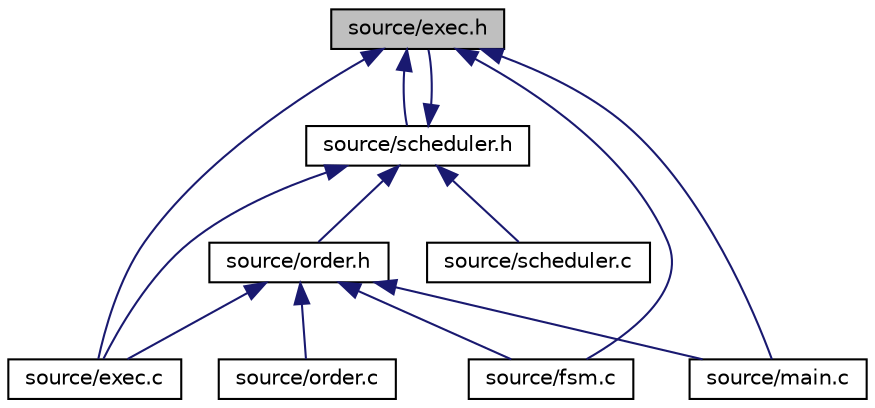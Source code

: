 digraph "source/exec.h"
{
  edge [fontname="Helvetica",fontsize="10",labelfontname="Helvetica",labelfontsize="10"];
  node [fontname="Helvetica",fontsize="10",shape=record];
  Node4 [label="source/exec.h",height=0.2,width=0.4,color="black", fillcolor="grey75", style="filled", fontcolor="black"];
  Node4 -> Node5 [dir="back",color="midnightblue",fontsize="10",style="solid"];
  Node5 [label="source/exec.c",height=0.2,width=0.4,color="black", fillcolor="white", style="filled",URL="$exec_8c_source.html"];
  Node4 -> Node6 [dir="back",color="midnightblue",fontsize="10",style="solid"];
  Node6 [label="source/scheduler.h",height=0.2,width=0.4,color="black", fillcolor="white", style="filled",URL="$scheduler_8h.html",tooltip="A library for doing operations on queues. "];
  Node6 -> Node4 [dir="back",color="midnightblue",fontsize="10",style="solid"];
  Node6 -> Node7 [dir="back",color="midnightblue",fontsize="10",style="solid"];
  Node7 [label="source/order.h",height=0.2,width=0.4,color="black", fillcolor="white", style="filled",URL="$order_8h.html",tooltip="A library for adding and deleting orders in the queues and to fetch the queues themselves. "];
  Node7 -> Node5 [dir="back",color="midnightblue",fontsize="10",style="solid"];
  Node7 -> Node8 [dir="back",color="midnightblue",fontsize="10",style="solid"];
  Node8 [label="source/fsm.c",height=0.2,width=0.4,color="black", fillcolor="white", style="filled",URL="$fsm_8c_source.html"];
  Node7 -> Node9 [dir="back",color="midnightblue",fontsize="10",style="solid"];
  Node9 [label="source/main.c",height=0.2,width=0.4,color="black", fillcolor="white", style="filled",URL="$main_8c_source.html"];
  Node7 -> Node10 [dir="back",color="midnightblue",fontsize="10",style="solid"];
  Node10 [label="source/order.c",height=0.2,width=0.4,color="black", fillcolor="white", style="filled",URL="$order_8c_source.html"];
  Node6 -> Node5 [dir="back",color="midnightblue",fontsize="10",style="solid"];
  Node6 -> Node11 [dir="back",color="midnightblue",fontsize="10",style="solid"];
  Node11 [label="source/scheduler.c",height=0.2,width=0.4,color="black", fillcolor="white", style="filled",URL="$scheduler_8c_source.html"];
  Node4 -> Node8 [dir="back",color="midnightblue",fontsize="10",style="solid"];
  Node4 -> Node9 [dir="back",color="midnightblue",fontsize="10",style="solid"];
}
